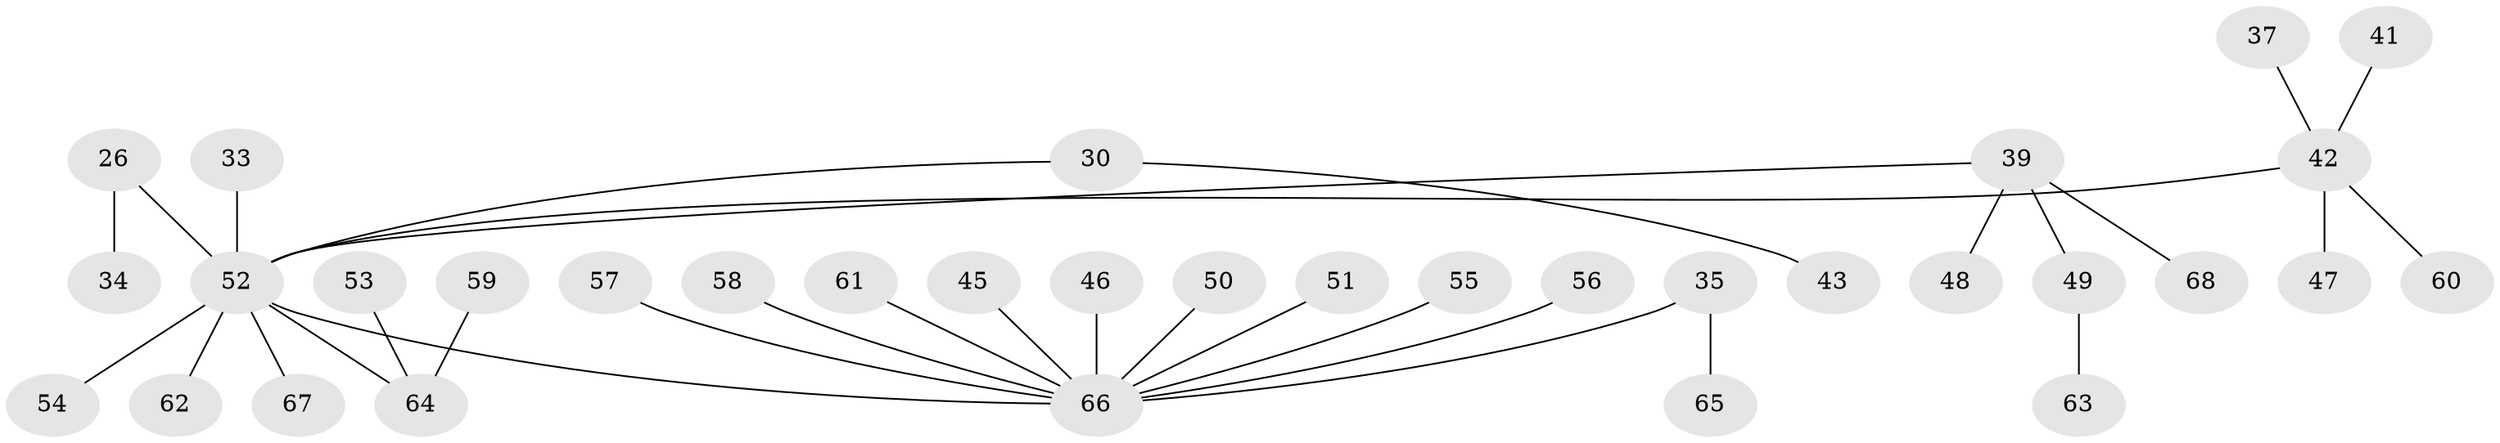 // original degree distribution, {10: 0.014705882352941176, 4: 0.08823529411764706, 2: 0.17647058823529413, 1: 0.5441176470588235, 3: 0.16176470588235295, 6: 0.014705882352941176}
// Generated by graph-tools (version 1.1) at 2025/52/03/09/25 04:52:21]
// undirected, 34 vertices, 33 edges
graph export_dot {
graph [start="1"]
  node [color=gray90,style=filled];
  26 [super="+25"];
  30;
  33;
  34;
  35;
  37;
  39 [super="+8+7+14"];
  41;
  42 [super="+31+24+27+36"];
  43;
  45;
  46;
  47;
  48;
  49 [super="+38"];
  50;
  51;
  52 [super="+23+3+5"];
  53;
  54;
  55;
  56;
  57;
  58;
  59;
  60;
  61;
  62;
  63;
  64 [super="+11"];
  65;
  66 [super="+44+18"];
  67 [super="+22"];
  68;
  26 -- 34;
  26 -- 52;
  30 -- 43;
  30 -- 52;
  33 -- 52;
  35 -- 65;
  35 -- 66;
  37 -- 42;
  39 -- 48;
  39 -- 68;
  39 -- 52;
  39 -- 49;
  41 -- 42;
  42 -- 52;
  42 -- 60;
  42 -- 47;
  45 -- 66;
  46 -- 66;
  49 -- 63;
  50 -- 66;
  51 -- 66;
  52 -- 54;
  52 -- 62;
  52 -- 64;
  52 -- 66;
  52 -- 67;
  53 -- 64;
  55 -- 66;
  56 -- 66;
  57 -- 66;
  58 -- 66;
  59 -- 64;
  61 -- 66;
}
